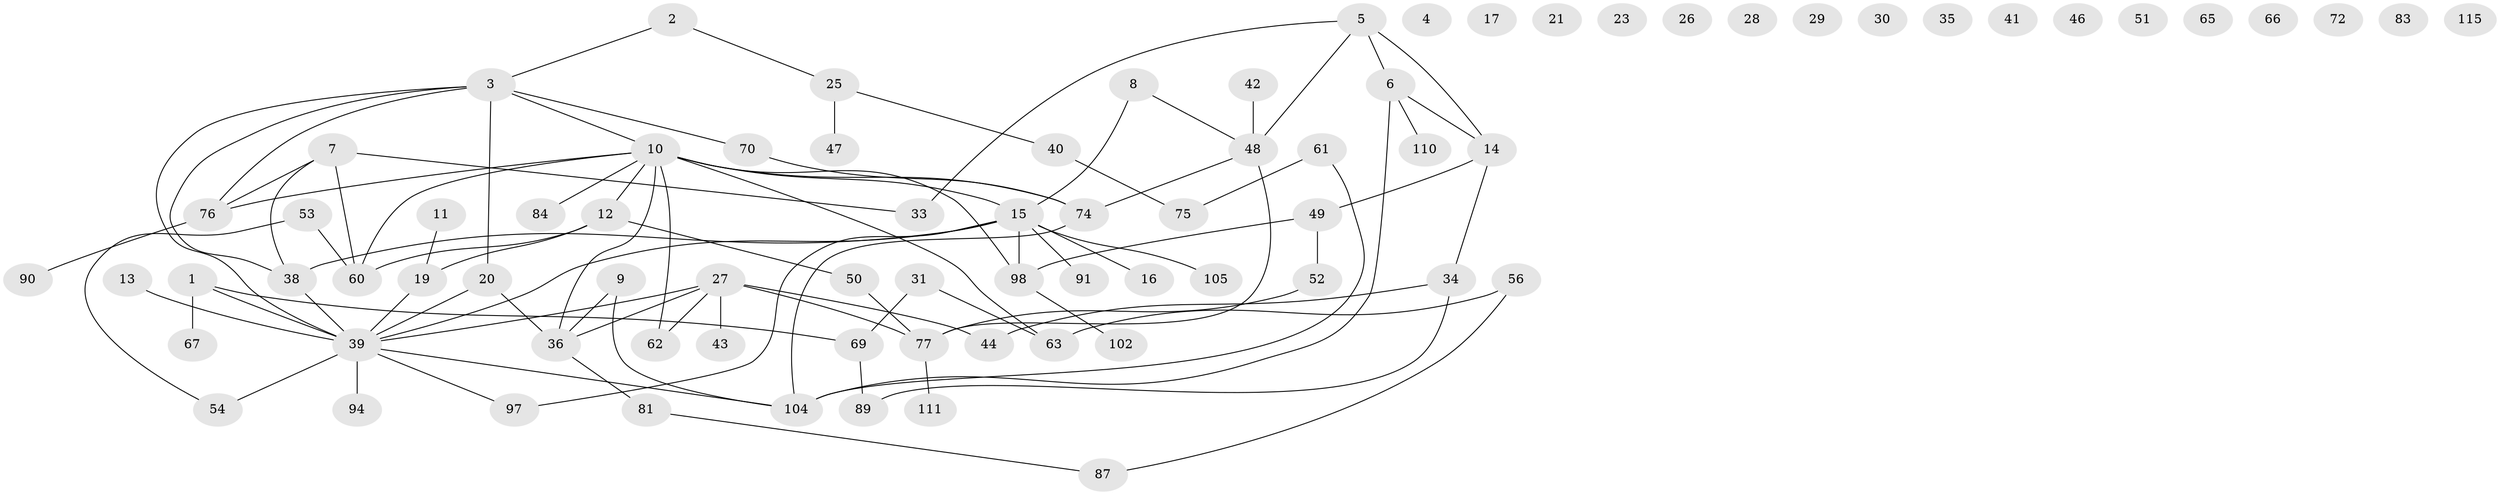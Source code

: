 // original degree distribution, {2: 0.2556390977443609, 4: 0.11278195488721804, 0: 0.11278195488721804, 5: 0.06766917293233082, 3: 0.18045112781954886, 1: 0.24060150375939848, 6: 0.022556390977443608, 7: 0.007518796992481203}
// Generated by graph-tools (version 1.1) at 2025/16/03/04/25 18:16:44]
// undirected, 79 vertices, 92 edges
graph export_dot {
graph [start="1"]
  node [color=gray90,style=filled];
  1 [super="+18"];
  2;
  3 [super="+22+73+80"];
  4;
  5 [super="+128+37"];
  6;
  7 [super="+86"];
  8;
  9 [super="+125"];
  10 [super="+100+85"];
  11 [super="+88"];
  12 [super="+113"];
  13;
  14;
  15 [super="+58+112+45"];
  16;
  17;
  19 [super="+64+108+106"];
  20 [super="+24"];
  21;
  23 [super="+79"];
  25 [super="+107"];
  26;
  27 [super="+71"];
  28;
  29;
  30;
  31;
  33;
  34 [super="+123"];
  35 [super="+126"];
  36;
  38 [super="+117"];
  39 [super="+55+103"];
  40 [super="+99"];
  41;
  42 [super="+92"];
  43;
  44;
  46;
  47;
  48 [super="+68"];
  49;
  50;
  51;
  52;
  53;
  54;
  56 [super="+57+59"];
  60 [super="+118"];
  61;
  62;
  63;
  65;
  66;
  67;
  69 [super="+129"];
  70;
  72;
  74;
  75;
  76 [super="+95"];
  77 [super="+78"];
  81 [super="+120"];
  83;
  84;
  87;
  89;
  90;
  91;
  94;
  97;
  98;
  102;
  104 [super="+132+116"];
  105;
  110;
  111;
  115;
  1 -- 39 [weight=3];
  1 -- 67;
  1 -- 69;
  2 -- 3;
  2 -- 25;
  3 -- 70;
  3 -- 38;
  3 -- 10;
  3 -- 76;
  3 -- 20;
  3 -- 39;
  5 -- 6;
  5 -- 14;
  5 -- 33;
  5 -- 48;
  6 -- 14;
  6 -- 110;
  6 -- 104;
  7 -- 33;
  7 -- 60;
  7 -- 76;
  7 -- 38;
  8 -- 15;
  8 -- 48;
  9 -- 36;
  9 -- 104;
  10 -- 98;
  10 -- 84;
  10 -- 74 [weight=2];
  10 -- 60 [weight=2];
  10 -- 36;
  10 -- 12;
  10 -- 76;
  10 -- 15;
  10 -- 62;
  10 -- 63;
  11 -- 19;
  12 -- 50;
  12 -- 60;
  12 -- 19;
  13 -- 39;
  14 -- 49;
  14 -- 34;
  15 -- 16;
  15 -- 97;
  15 -- 38;
  15 -- 105;
  15 -- 91;
  15 -- 98;
  15 -- 39;
  19 -- 39;
  20 -- 36;
  20 -- 39;
  25 -- 47;
  25 -- 40;
  27 -- 36;
  27 -- 62;
  27 -- 77;
  27 -- 43;
  27 -- 44;
  27 -- 39 [weight=2];
  31 -- 63;
  31 -- 69;
  34 -- 89;
  34 -- 44;
  36 -- 81;
  38 -- 39;
  39 -- 54;
  39 -- 97;
  39 -- 94;
  39 -- 104;
  40 -- 75;
  42 -- 48;
  48 -- 74;
  48 -- 77;
  49 -- 52;
  49 -- 98;
  50 -- 77;
  52 -- 77;
  53 -- 54;
  53 -- 60;
  56 -- 87;
  56 -- 63;
  61 -- 75;
  61 -- 104;
  69 -- 89;
  70 -- 74;
  74 -- 104;
  76 -- 90;
  77 -- 111;
  81 -- 87;
  98 -- 102;
}
